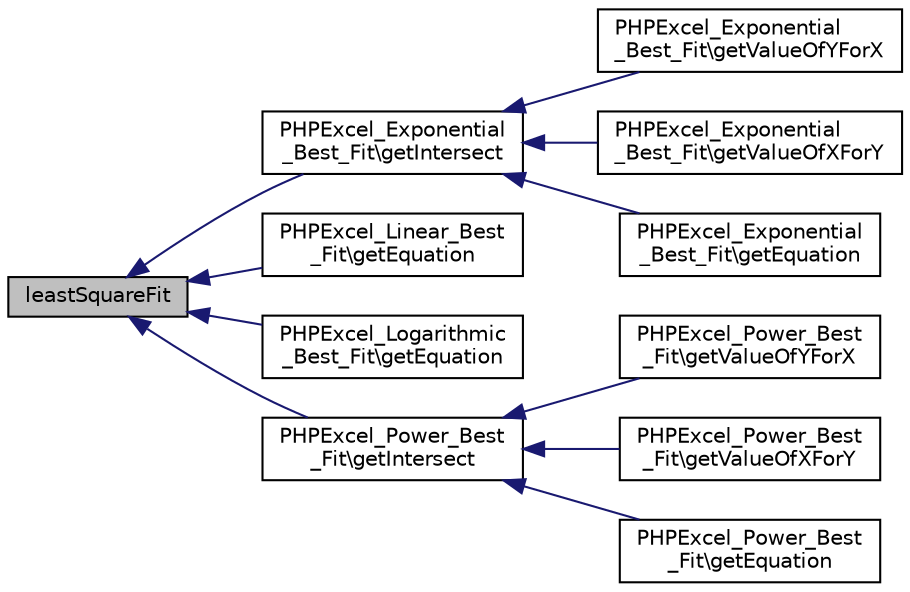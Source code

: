 digraph "leastSquareFit"
{
  edge [fontname="Helvetica",fontsize="10",labelfontname="Helvetica",labelfontsize="10"];
  node [fontname="Helvetica",fontsize="10",shape=record];
  rankdir="LR";
  Node93 [label="leastSquareFit",height=0.2,width=0.4,color="black", fillcolor="grey75", style="filled", fontcolor="black"];
  Node93 -> Node94 [dir="back",color="midnightblue",fontsize="10",style="solid",fontname="Helvetica"];
  Node94 [label="PHPExcel_Exponential\l_Best_Fit\\getIntersect",height=0.2,width=0.4,color="black", fillcolor="white", style="filled",URL="$class_p_h_p_excel___exponential___best___fit.html#a129dafd5e95206e355ab0734bc5e9bea"];
  Node94 -> Node95 [dir="back",color="midnightblue",fontsize="10",style="solid",fontname="Helvetica"];
  Node95 [label="PHPExcel_Exponential\l_Best_Fit\\getValueOfYForX",height=0.2,width=0.4,color="black", fillcolor="white", style="filled",URL="$class_p_h_p_excel___exponential___best___fit.html#a0166e34b8a912b4ddf624660852345ec"];
  Node94 -> Node96 [dir="back",color="midnightblue",fontsize="10",style="solid",fontname="Helvetica"];
  Node96 [label="PHPExcel_Exponential\l_Best_Fit\\getValueOfXForY",height=0.2,width=0.4,color="black", fillcolor="white", style="filled",URL="$class_p_h_p_excel___exponential___best___fit.html#ae806bb042d6c95387e82c6feb5d178a5"];
  Node94 -> Node97 [dir="back",color="midnightblue",fontsize="10",style="solid",fontname="Helvetica"];
  Node97 [label="PHPExcel_Exponential\l_Best_Fit\\getEquation",height=0.2,width=0.4,color="black", fillcolor="white", style="filled",URL="$class_p_h_p_excel___exponential___best___fit.html#a015c81d685693d7575b997328ff5930f"];
  Node93 -> Node98 [dir="back",color="midnightblue",fontsize="10",style="solid",fontname="Helvetica"];
  Node98 [label="PHPExcel_Linear_Best\l_Fit\\getEquation",height=0.2,width=0.4,color="black", fillcolor="white", style="filled",URL="$class_p_h_p_excel___linear___best___fit.html#a015c81d685693d7575b997328ff5930f"];
  Node93 -> Node99 [dir="back",color="midnightblue",fontsize="10",style="solid",fontname="Helvetica"];
  Node99 [label="PHPExcel_Logarithmic\l_Best_Fit\\getEquation",height=0.2,width=0.4,color="black", fillcolor="white", style="filled",URL="$class_p_h_p_excel___logarithmic___best___fit.html#a015c81d685693d7575b997328ff5930f"];
  Node93 -> Node100 [dir="back",color="midnightblue",fontsize="10",style="solid",fontname="Helvetica"];
  Node100 [label="PHPExcel_Power_Best\l_Fit\\getIntersect",height=0.2,width=0.4,color="black", fillcolor="white", style="filled",URL="$class_p_h_p_excel___power___best___fit.html#a129dafd5e95206e355ab0734bc5e9bea"];
  Node100 -> Node101 [dir="back",color="midnightblue",fontsize="10",style="solid",fontname="Helvetica"];
  Node101 [label="PHPExcel_Power_Best\l_Fit\\getValueOfYForX",height=0.2,width=0.4,color="black", fillcolor="white", style="filled",URL="$class_p_h_p_excel___power___best___fit.html#a0166e34b8a912b4ddf624660852345ec"];
  Node100 -> Node102 [dir="back",color="midnightblue",fontsize="10",style="solid",fontname="Helvetica"];
  Node102 [label="PHPExcel_Power_Best\l_Fit\\getValueOfXForY",height=0.2,width=0.4,color="black", fillcolor="white", style="filled",URL="$class_p_h_p_excel___power___best___fit.html#ae806bb042d6c95387e82c6feb5d178a5"];
  Node100 -> Node103 [dir="back",color="midnightblue",fontsize="10",style="solid",fontname="Helvetica"];
  Node103 [label="PHPExcel_Power_Best\l_Fit\\getEquation",height=0.2,width=0.4,color="black", fillcolor="white", style="filled",URL="$class_p_h_p_excel___power___best___fit.html#a015c81d685693d7575b997328ff5930f"];
}
